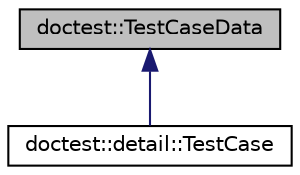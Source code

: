 digraph "doctest::TestCaseData"
{
 // LATEX_PDF_SIZE
  edge [fontname="Helvetica",fontsize="10",labelfontname="Helvetica",labelfontsize="10"];
  node [fontname="Helvetica",fontsize="10",shape=record];
  Node1 [label="doctest::TestCaseData",height=0.2,width=0.4,color="black", fillcolor="grey75", style="filled", fontcolor="black",tooltip=" "];
  Node1 -> Node2 [dir="back",color="midnightblue",fontsize="10",style="solid"];
  Node2 [label="doctest::detail::TestCase",height=0.2,width=0.4,color="black", fillcolor="white", style="filled",URL="$structdoctest_1_1detail_1_1_test_case.html",tooltip=" "];
}

